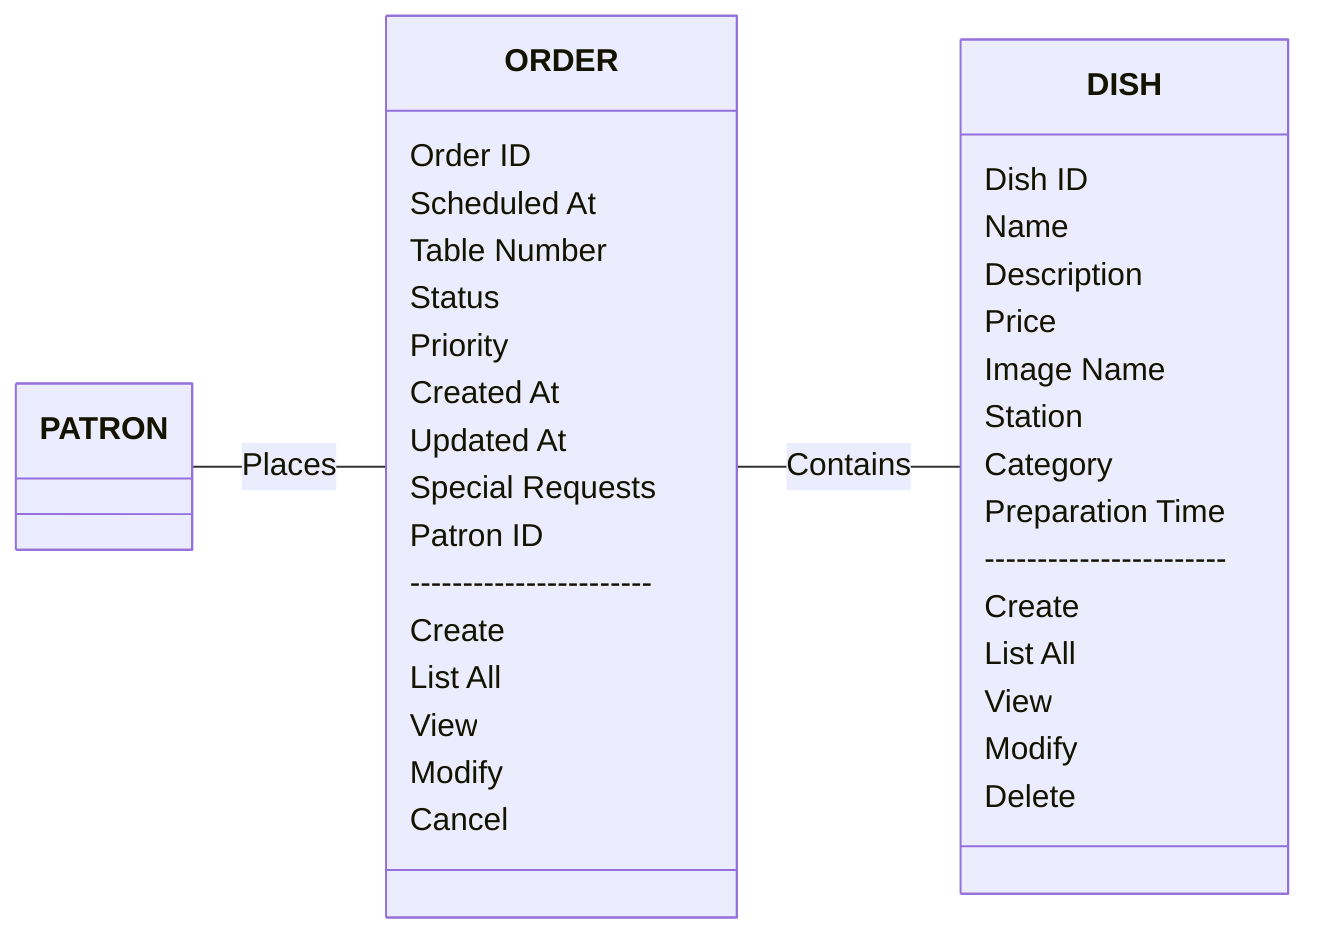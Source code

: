 classDiagram
    %% Patron-related domains
    direction LR

    class ORDER {
        Order ID
        Scheduled At
        Table Number
        Status
        Priority
        Created At
        Updated At
        Special Requests
        Patron ID
        -----------------------
        Create
        List All
        View
        Modify
        Cancel
    }

    class DISH {
        Dish ID
        Name
        Description
        Price
        Image Name
        Station
        Category
        Preparation Time
        -----------------------
        Create
        List All
        View
        Modify
        Delete
    }
    PATRON -- ORDER : Places
    ORDER -- DISH : Contains